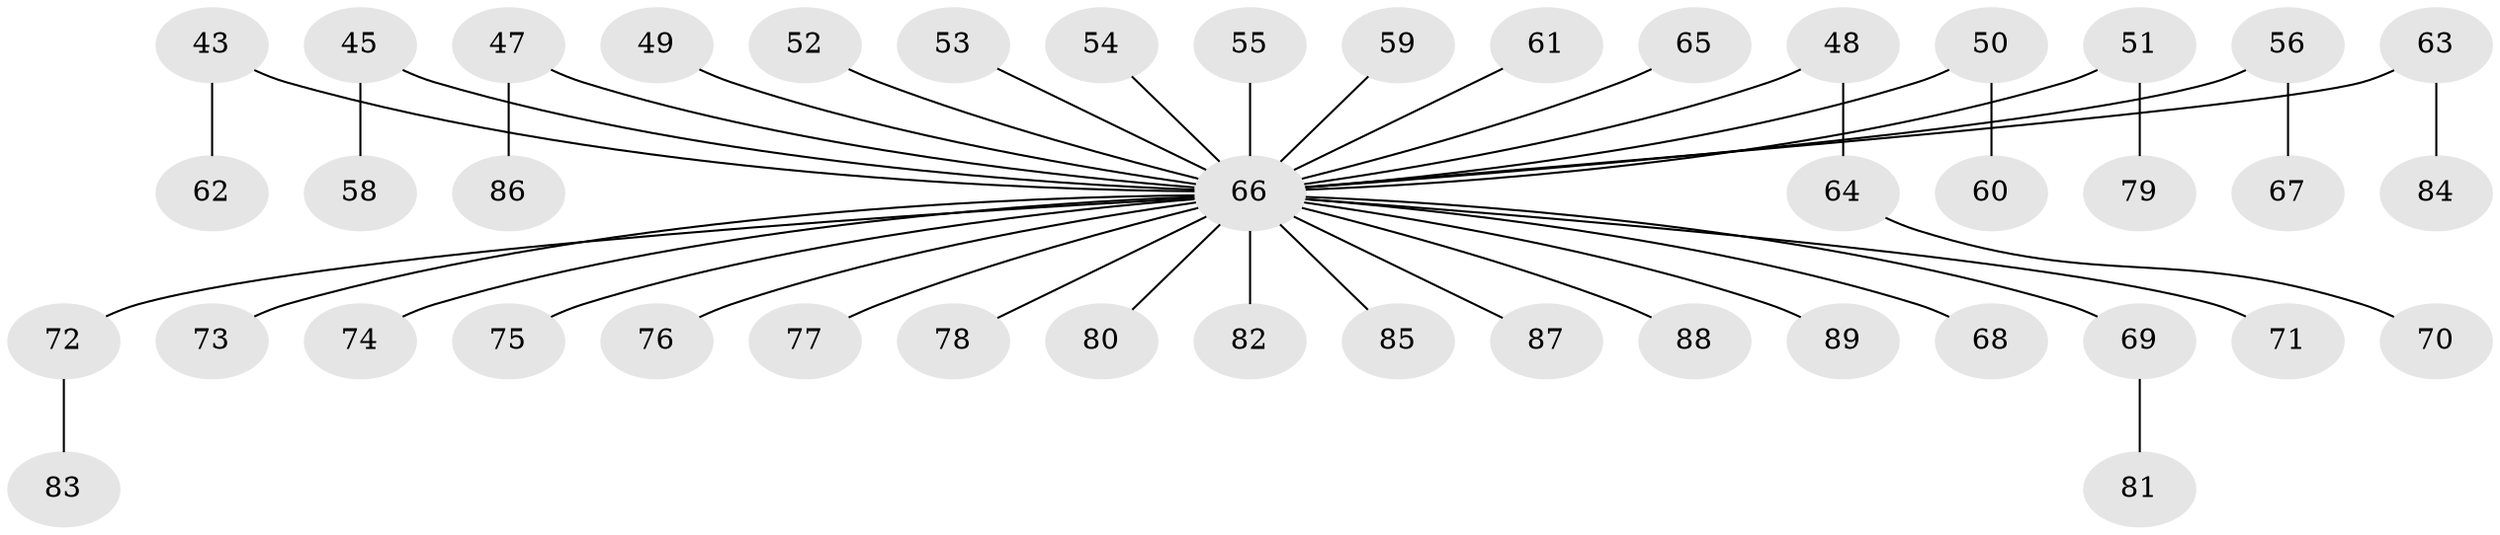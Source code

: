 // original degree distribution, {6: 0.033707865168539325, 4: 0.0449438202247191, 8: 0.02247191011235955, 2: 0.24719101123595505, 3: 0.0898876404494382, 1: 0.5393258426966292, 5: 0.02247191011235955}
// Generated by graph-tools (version 1.1) at 2025/52/03/09/25 04:52:58]
// undirected, 44 vertices, 43 edges
graph export_dot {
graph [start="1"]
  node [color=gray90,style=filled];
  43 [super="+41"];
  45;
  47;
  48 [super="+19"];
  49;
  50;
  51;
  52;
  53;
  54;
  55;
  56;
  58;
  59;
  60;
  61;
  62;
  63;
  64;
  65;
  66 [super="+42+24+46+25+29+32+31+34+35+37+38+40+39+44"];
  67;
  68;
  69;
  70;
  71;
  72 [super="+57"];
  73;
  74;
  75;
  76;
  77;
  78;
  79;
  80 [super="+6"];
  81;
  82;
  83;
  84;
  85;
  86;
  87;
  88;
  89;
  43 -- 62;
  43 -- 66;
  45 -- 58;
  45 -- 66;
  47 -- 86;
  47 -- 66;
  48 -- 64;
  48 -- 66;
  49 -- 66;
  50 -- 60;
  50 -- 66;
  51 -- 79;
  51 -- 66;
  52 -- 66;
  53 -- 66;
  54 -- 66;
  55 -- 66;
  56 -- 67;
  56 -- 66;
  59 -- 66;
  61 -- 66;
  63 -- 84;
  63 -- 66;
  64 -- 70;
  65 -- 66;
  66 -- 69;
  66 -- 77;
  66 -- 68;
  66 -- 71;
  66 -- 74;
  66 -- 75;
  66 -- 80;
  66 -- 87;
  66 -- 89;
  66 -- 73;
  66 -- 76;
  66 -- 78;
  66 -- 85;
  66 -- 88;
  66 -- 82;
  66 -- 72;
  69 -- 81;
  72 -- 83;
}
